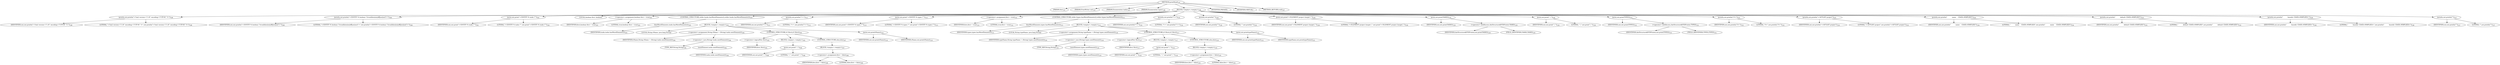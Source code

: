 digraph "printHead" {  
"340" [label = <(METHOD,printHead)<SUB>197</SUB>> ]
"341" [label = <(PARAM,this)<SUB>197</SUB>> ]
"342" [label = <(PARAM,PrintWriter out)<SUB>197</SUB>> ]
"343" [label = <(PARAM,Enumeration tasks)<SUB>197</SUB>> ]
"344" [label = <(PARAM,Enumeration types)<SUB>198</SUB>> ]
"345" [label = <(BLOCK,&lt;empty&gt;,&lt;empty&gt;)<SUB>198</SUB>> ]
"346" [label = <(println,out.println(&quot;&lt;?xml version=\&quot;1.0\&quot; encoding=\&quot;UTF-8\&quot; ?&gt;&quot;))<SUB>199</SUB>> ]
"347" [label = <(IDENTIFIER,out,out.println(&quot;&lt;?xml version=\&quot;1.0\&quot; encoding=\&quot;UTF-8\&quot; ?&gt;&quot;))<SUB>199</SUB>> ]
"348" [label = <(LITERAL,&quot;&lt;?xml version=\&quot;1.0\&quot; encoding=\&quot;UTF-8\&quot; ?&gt;&quot;,out.println(&quot;&lt;?xml version=\&quot;1.0\&quot; encoding=\&quot;UTF-8\&quot; ?&gt;&quot;))<SUB>199</SUB>> ]
"349" [label = <(println,out.println(&quot;&lt;!ENTITY % boolean \&quot;(true|false|on|off|yes|no)\&quot;&gt;&quot;))<SUB>200</SUB>> ]
"350" [label = <(IDENTIFIER,out,out.println(&quot;&lt;!ENTITY % boolean \&quot;(true|false|on|off|yes|no)\&quot;&gt;&quot;))<SUB>200</SUB>> ]
"351" [label = <(LITERAL,&quot;&lt;!ENTITY % boolean \&quot;(true|false|on|off|yes|no)\&quot;&gt;&quot;,out.println(&quot;&lt;!ENTITY % boolean \&quot;(true|false|on|off|yes|no)\&quot;&gt;&quot;))<SUB>200</SUB>> ]
"352" [label = <(print,out.print(&quot;&lt;!ENTITY % tasks \&quot;&quot;))<SUB>201</SUB>> ]
"353" [label = <(IDENTIFIER,out,out.print(&quot;&lt;!ENTITY % tasks \&quot;&quot;))<SUB>201</SUB>> ]
"354" [label = <(LITERAL,&quot;&lt;!ENTITY % tasks \&quot;&quot;,out.print(&quot;&lt;!ENTITY % tasks \&quot;&quot;))<SUB>201</SUB>> ]
"355" [label = <(LOCAL,boolean first: boolean)> ]
"356" [label = <(&lt;operator&gt;.assignment,boolean first = true)<SUB>202</SUB>> ]
"357" [label = <(IDENTIFIER,first,boolean first = true)<SUB>202</SUB>> ]
"358" [label = <(LITERAL,true,boolean first = true)<SUB>202</SUB>> ]
"359" [label = <(CONTROL_STRUCTURE,while (tasks.hasMoreElements()),while (tasks.hasMoreElements()))<SUB>203</SUB>> ]
"360" [label = <(hasMoreElements,tasks.hasMoreElements())<SUB>203</SUB>> ]
"361" [label = <(IDENTIFIER,tasks,tasks.hasMoreElements())<SUB>203</SUB>> ]
"362" [label = <(BLOCK,&lt;empty&gt;,&lt;empty&gt;)<SUB>203</SUB>> ]
"363" [label = <(LOCAL,String tName: java.lang.String)> ]
"364" [label = <(&lt;operator&gt;.assignment,String tName = (String) tasks.nextElement())<SUB>204</SUB>> ]
"365" [label = <(IDENTIFIER,tName,String tName = (String) tasks.nextElement())<SUB>204</SUB>> ]
"366" [label = <(&lt;operator&gt;.cast,(String) tasks.nextElement())<SUB>204</SUB>> ]
"367" [label = <(TYPE_REF,String,String)<SUB>204</SUB>> ]
"368" [label = <(nextElement,tasks.nextElement())<SUB>204</SUB>> ]
"369" [label = <(IDENTIFIER,tasks,tasks.nextElement())<SUB>204</SUB>> ]
"370" [label = <(CONTROL_STRUCTURE,if (!first),if (!first))<SUB>205</SUB>> ]
"371" [label = <(&lt;operator&gt;.logicalNot,!first)<SUB>205</SUB>> ]
"372" [label = <(IDENTIFIER,first,!first)<SUB>205</SUB>> ]
"373" [label = <(BLOCK,&lt;empty&gt;,&lt;empty&gt;)<SUB>205</SUB>> ]
"374" [label = <(print,out.print(&quot; | &quot;))<SUB>206</SUB>> ]
"375" [label = <(IDENTIFIER,out,out.print(&quot; | &quot;))<SUB>206</SUB>> ]
"376" [label = <(LITERAL,&quot; | &quot;,out.print(&quot; | &quot;))<SUB>206</SUB>> ]
"377" [label = <(CONTROL_STRUCTURE,else,else)<SUB>207</SUB>> ]
"378" [label = <(BLOCK,&lt;empty&gt;,&lt;empty&gt;)<SUB>207</SUB>> ]
"379" [label = <(&lt;operator&gt;.assignment,first = false)<SUB>208</SUB>> ]
"380" [label = <(IDENTIFIER,first,first = false)<SUB>208</SUB>> ]
"381" [label = <(LITERAL,false,first = false)<SUB>208</SUB>> ]
"382" [label = <(print,out.print(tName))<SUB>210</SUB>> ]
"383" [label = <(IDENTIFIER,out,out.print(tName))<SUB>210</SUB>> ]
"384" [label = <(IDENTIFIER,tName,out.print(tName))<SUB>210</SUB>> ]
"385" [label = <(println,out.println(&quot;\&quot;&gt;&quot;))<SUB>212</SUB>> ]
"386" [label = <(IDENTIFIER,out,out.println(&quot;\&quot;&gt;&quot;))<SUB>212</SUB>> ]
"387" [label = <(LITERAL,&quot;\&quot;&gt;&quot;,out.println(&quot;\&quot;&gt;&quot;))<SUB>212</SUB>> ]
"388" [label = <(print,out.print(&quot;&lt;!ENTITY % types \&quot;&quot;))<SUB>213</SUB>> ]
"389" [label = <(IDENTIFIER,out,out.print(&quot;&lt;!ENTITY % types \&quot;&quot;))<SUB>213</SUB>> ]
"390" [label = <(LITERAL,&quot;&lt;!ENTITY % types \&quot;&quot;,out.print(&quot;&lt;!ENTITY % types \&quot;&quot;))<SUB>213</SUB>> ]
"391" [label = <(&lt;operator&gt;.assignment,first = true)<SUB>214</SUB>> ]
"392" [label = <(IDENTIFIER,first,first = true)<SUB>214</SUB>> ]
"393" [label = <(LITERAL,true,first = true)<SUB>214</SUB>> ]
"394" [label = <(CONTROL_STRUCTURE,while (types.hasMoreElements()),while (types.hasMoreElements()))<SUB>215</SUB>> ]
"395" [label = <(hasMoreElements,types.hasMoreElements())<SUB>215</SUB>> ]
"396" [label = <(IDENTIFIER,types,types.hasMoreElements())<SUB>215</SUB>> ]
"397" [label = <(BLOCK,&lt;empty&gt;,&lt;empty&gt;)<SUB>215</SUB>> ]
"398" [label = <(LOCAL,String typeName: java.lang.String)> ]
"399" [label = <(&lt;operator&gt;.assignment,String typeName = (String) types.nextElement())<SUB>216</SUB>> ]
"400" [label = <(IDENTIFIER,typeName,String typeName = (String) types.nextElement())<SUB>216</SUB>> ]
"401" [label = <(&lt;operator&gt;.cast,(String) types.nextElement())<SUB>216</SUB>> ]
"402" [label = <(TYPE_REF,String,String)<SUB>216</SUB>> ]
"403" [label = <(nextElement,types.nextElement())<SUB>216</SUB>> ]
"404" [label = <(IDENTIFIER,types,types.nextElement())<SUB>216</SUB>> ]
"405" [label = <(CONTROL_STRUCTURE,if (!first),if (!first))<SUB>217</SUB>> ]
"406" [label = <(&lt;operator&gt;.logicalNot,!first)<SUB>217</SUB>> ]
"407" [label = <(IDENTIFIER,first,!first)<SUB>217</SUB>> ]
"408" [label = <(BLOCK,&lt;empty&gt;,&lt;empty&gt;)<SUB>217</SUB>> ]
"409" [label = <(print,out.print(&quot; | &quot;))<SUB>218</SUB>> ]
"410" [label = <(IDENTIFIER,out,out.print(&quot; | &quot;))<SUB>218</SUB>> ]
"411" [label = <(LITERAL,&quot; | &quot;,out.print(&quot; | &quot;))<SUB>218</SUB>> ]
"412" [label = <(CONTROL_STRUCTURE,else,else)<SUB>219</SUB>> ]
"413" [label = <(BLOCK,&lt;empty&gt;,&lt;empty&gt;)<SUB>219</SUB>> ]
"414" [label = <(&lt;operator&gt;.assignment,first = false)<SUB>220</SUB>> ]
"415" [label = <(IDENTIFIER,first,first = false)<SUB>220</SUB>> ]
"416" [label = <(LITERAL,false,first = false)<SUB>220</SUB>> ]
"417" [label = <(print,out.print(typeName))<SUB>222</SUB>> ]
"418" [label = <(IDENTIFIER,out,out.print(typeName))<SUB>222</SUB>> ]
"419" [label = <(IDENTIFIER,typeName,out.print(typeName))<SUB>222</SUB>> ]
"420" [label = <(println,out.println(&quot;\&quot;&gt;&quot;))<SUB>224</SUB>> ]
"421" [label = <(IDENTIFIER,out,out.println(&quot;\&quot;&gt;&quot;))<SUB>224</SUB>> ]
"422" [label = <(LITERAL,&quot;\&quot;&gt;&quot;,out.println(&quot;\&quot;&gt;&quot;))<SUB>224</SUB>> ]
"423" [label = <(println,out.println(&quot;&quot;))<SUB>226</SUB>> ]
"424" [label = <(IDENTIFIER,out,out.println(&quot;&quot;))<SUB>226</SUB>> ]
"425" [label = <(LITERAL,&quot;&quot;,out.println(&quot;&quot;))<SUB>226</SUB>> ]
"426" [label = <(print,out.print(&quot;&lt;!ELEMENT project (target | &quot;))<SUB>228</SUB>> ]
"427" [label = <(IDENTIFIER,out,out.print(&quot;&lt;!ELEMENT project (target | &quot;))<SUB>228</SUB>> ]
"428" [label = <(LITERAL,&quot;&lt;!ELEMENT project (target | &quot;,out.print(&quot;&lt;!ELEMENT project (target | &quot;))<SUB>228</SUB>> ]
"429" [label = <(print,out.print(TASKS))<SUB>229</SUB>> ]
"430" [label = <(IDENTIFIER,out,out.print(TASKS))<SUB>229</SUB>> ]
"431" [label = <(&lt;operator&gt;.fieldAccess,AntStructure$DTDPrinter.TASKS)<SUB>229</SUB>> ]
"432" [label = <(IDENTIFIER,AntStructure$DTDPrinter,out.print(TASKS))<SUB>229</SUB>> ]
"433" [label = <(FIELD_IDENTIFIER,TASKS,TASKS)<SUB>229</SUB>> ]
"434" [label = <(print,out.print(&quot; | &quot;))<SUB>230</SUB>> ]
"435" [label = <(IDENTIFIER,out,out.print(&quot; | &quot;))<SUB>230</SUB>> ]
"436" [label = <(LITERAL,&quot; | &quot;,out.print(&quot; | &quot;))<SUB>230</SUB>> ]
"437" [label = <(print,out.print(TYPES))<SUB>231</SUB>> ]
"438" [label = <(IDENTIFIER,out,out.print(TYPES))<SUB>231</SUB>> ]
"439" [label = <(&lt;operator&gt;.fieldAccess,AntStructure$DTDPrinter.TYPES)<SUB>231</SUB>> ]
"440" [label = <(IDENTIFIER,AntStructure$DTDPrinter,out.print(TYPES))<SUB>231</SUB>> ]
"441" [label = <(FIELD_IDENTIFIER,TYPES,TYPES)<SUB>231</SUB>> ]
"442" [label = <(println,out.println(&quot;)*&gt;&quot;))<SUB>232</SUB>> ]
"443" [label = <(IDENTIFIER,out,out.println(&quot;)*&gt;&quot;))<SUB>232</SUB>> ]
"444" [label = <(LITERAL,&quot;)*&gt;&quot;,out.println(&quot;)*&gt;&quot;))<SUB>232</SUB>> ]
"445" [label = <(println,out.println(&quot;&lt;!ATTLIST project&quot;))<SUB>233</SUB>> ]
"446" [label = <(IDENTIFIER,out,out.println(&quot;&lt;!ATTLIST project&quot;))<SUB>233</SUB>> ]
"447" [label = <(LITERAL,&quot;&lt;!ATTLIST project&quot;,out.println(&quot;&lt;!ATTLIST project&quot;))<SUB>233</SUB>> ]
"448" [label = <(println,out.println(&quot;          name    CDATA #IMPLIED&quot;))<SUB>234</SUB>> ]
"449" [label = <(IDENTIFIER,out,out.println(&quot;          name    CDATA #IMPLIED&quot;))<SUB>234</SUB>> ]
"450" [label = <(LITERAL,&quot;          name    CDATA #IMPLIED&quot;,out.println(&quot;          name    CDATA #IMPLIED&quot;))<SUB>234</SUB>> ]
"451" [label = <(println,out.println(&quot;          default CDATA #IMPLIED&quot;))<SUB>235</SUB>> ]
"452" [label = <(IDENTIFIER,out,out.println(&quot;          default CDATA #IMPLIED&quot;))<SUB>235</SUB>> ]
"453" [label = <(LITERAL,&quot;          default CDATA #IMPLIED&quot;,out.println(&quot;          default CDATA #IMPLIED&quot;))<SUB>235</SUB>> ]
"454" [label = <(println,out.println(&quot;          basedir CDATA #IMPLIED&gt;&quot;))<SUB>236</SUB>> ]
"455" [label = <(IDENTIFIER,out,out.println(&quot;          basedir CDATA #IMPLIED&gt;&quot;))<SUB>236</SUB>> ]
"456" [label = <(LITERAL,&quot;          basedir CDATA #IMPLIED&gt;&quot;,out.println(&quot;          basedir CDATA #IMPLIED&gt;&quot;))<SUB>236</SUB>> ]
"457" [label = <(println,out.println(&quot;&quot;))<SUB>237</SUB>> ]
"458" [label = <(IDENTIFIER,out,out.println(&quot;&quot;))<SUB>237</SUB>> ]
"459" [label = <(LITERAL,&quot;&quot;,out.println(&quot;&quot;))<SUB>237</SUB>> ]
"460" [label = <(MODIFIER,PRIVATE)> ]
"461" [label = <(MODIFIER,VIRTUAL)> ]
"462" [label = <(METHOD_RETURN,void)<SUB>197</SUB>> ]
  "340" -> "341" 
  "340" -> "342" 
  "340" -> "343" 
  "340" -> "344" 
  "340" -> "345" 
  "340" -> "460" 
  "340" -> "461" 
  "340" -> "462" 
  "345" -> "346" 
  "345" -> "349" 
  "345" -> "352" 
  "345" -> "355" 
  "345" -> "356" 
  "345" -> "359" 
  "345" -> "385" 
  "345" -> "388" 
  "345" -> "391" 
  "345" -> "394" 
  "345" -> "420" 
  "345" -> "423" 
  "345" -> "426" 
  "345" -> "429" 
  "345" -> "434" 
  "345" -> "437" 
  "345" -> "442" 
  "345" -> "445" 
  "345" -> "448" 
  "345" -> "451" 
  "345" -> "454" 
  "345" -> "457" 
  "346" -> "347" 
  "346" -> "348" 
  "349" -> "350" 
  "349" -> "351" 
  "352" -> "353" 
  "352" -> "354" 
  "356" -> "357" 
  "356" -> "358" 
  "359" -> "360" 
  "359" -> "362" 
  "360" -> "361" 
  "362" -> "363" 
  "362" -> "364" 
  "362" -> "370" 
  "362" -> "382" 
  "364" -> "365" 
  "364" -> "366" 
  "366" -> "367" 
  "366" -> "368" 
  "368" -> "369" 
  "370" -> "371" 
  "370" -> "373" 
  "370" -> "377" 
  "371" -> "372" 
  "373" -> "374" 
  "374" -> "375" 
  "374" -> "376" 
  "377" -> "378" 
  "378" -> "379" 
  "379" -> "380" 
  "379" -> "381" 
  "382" -> "383" 
  "382" -> "384" 
  "385" -> "386" 
  "385" -> "387" 
  "388" -> "389" 
  "388" -> "390" 
  "391" -> "392" 
  "391" -> "393" 
  "394" -> "395" 
  "394" -> "397" 
  "395" -> "396" 
  "397" -> "398" 
  "397" -> "399" 
  "397" -> "405" 
  "397" -> "417" 
  "399" -> "400" 
  "399" -> "401" 
  "401" -> "402" 
  "401" -> "403" 
  "403" -> "404" 
  "405" -> "406" 
  "405" -> "408" 
  "405" -> "412" 
  "406" -> "407" 
  "408" -> "409" 
  "409" -> "410" 
  "409" -> "411" 
  "412" -> "413" 
  "413" -> "414" 
  "414" -> "415" 
  "414" -> "416" 
  "417" -> "418" 
  "417" -> "419" 
  "420" -> "421" 
  "420" -> "422" 
  "423" -> "424" 
  "423" -> "425" 
  "426" -> "427" 
  "426" -> "428" 
  "429" -> "430" 
  "429" -> "431" 
  "431" -> "432" 
  "431" -> "433" 
  "434" -> "435" 
  "434" -> "436" 
  "437" -> "438" 
  "437" -> "439" 
  "439" -> "440" 
  "439" -> "441" 
  "442" -> "443" 
  "442" -> "444" 
  "445" -> "446" 
  "445" -> "447" 
  "448" -> "449" 
  "448" -> "450" 
  "451" -> "452" 
  "451" -> "453" 
  "454" -> "455" 
  "454" -> "456" 
  "457" -> "458" 
  "457" -> "459" 
}
